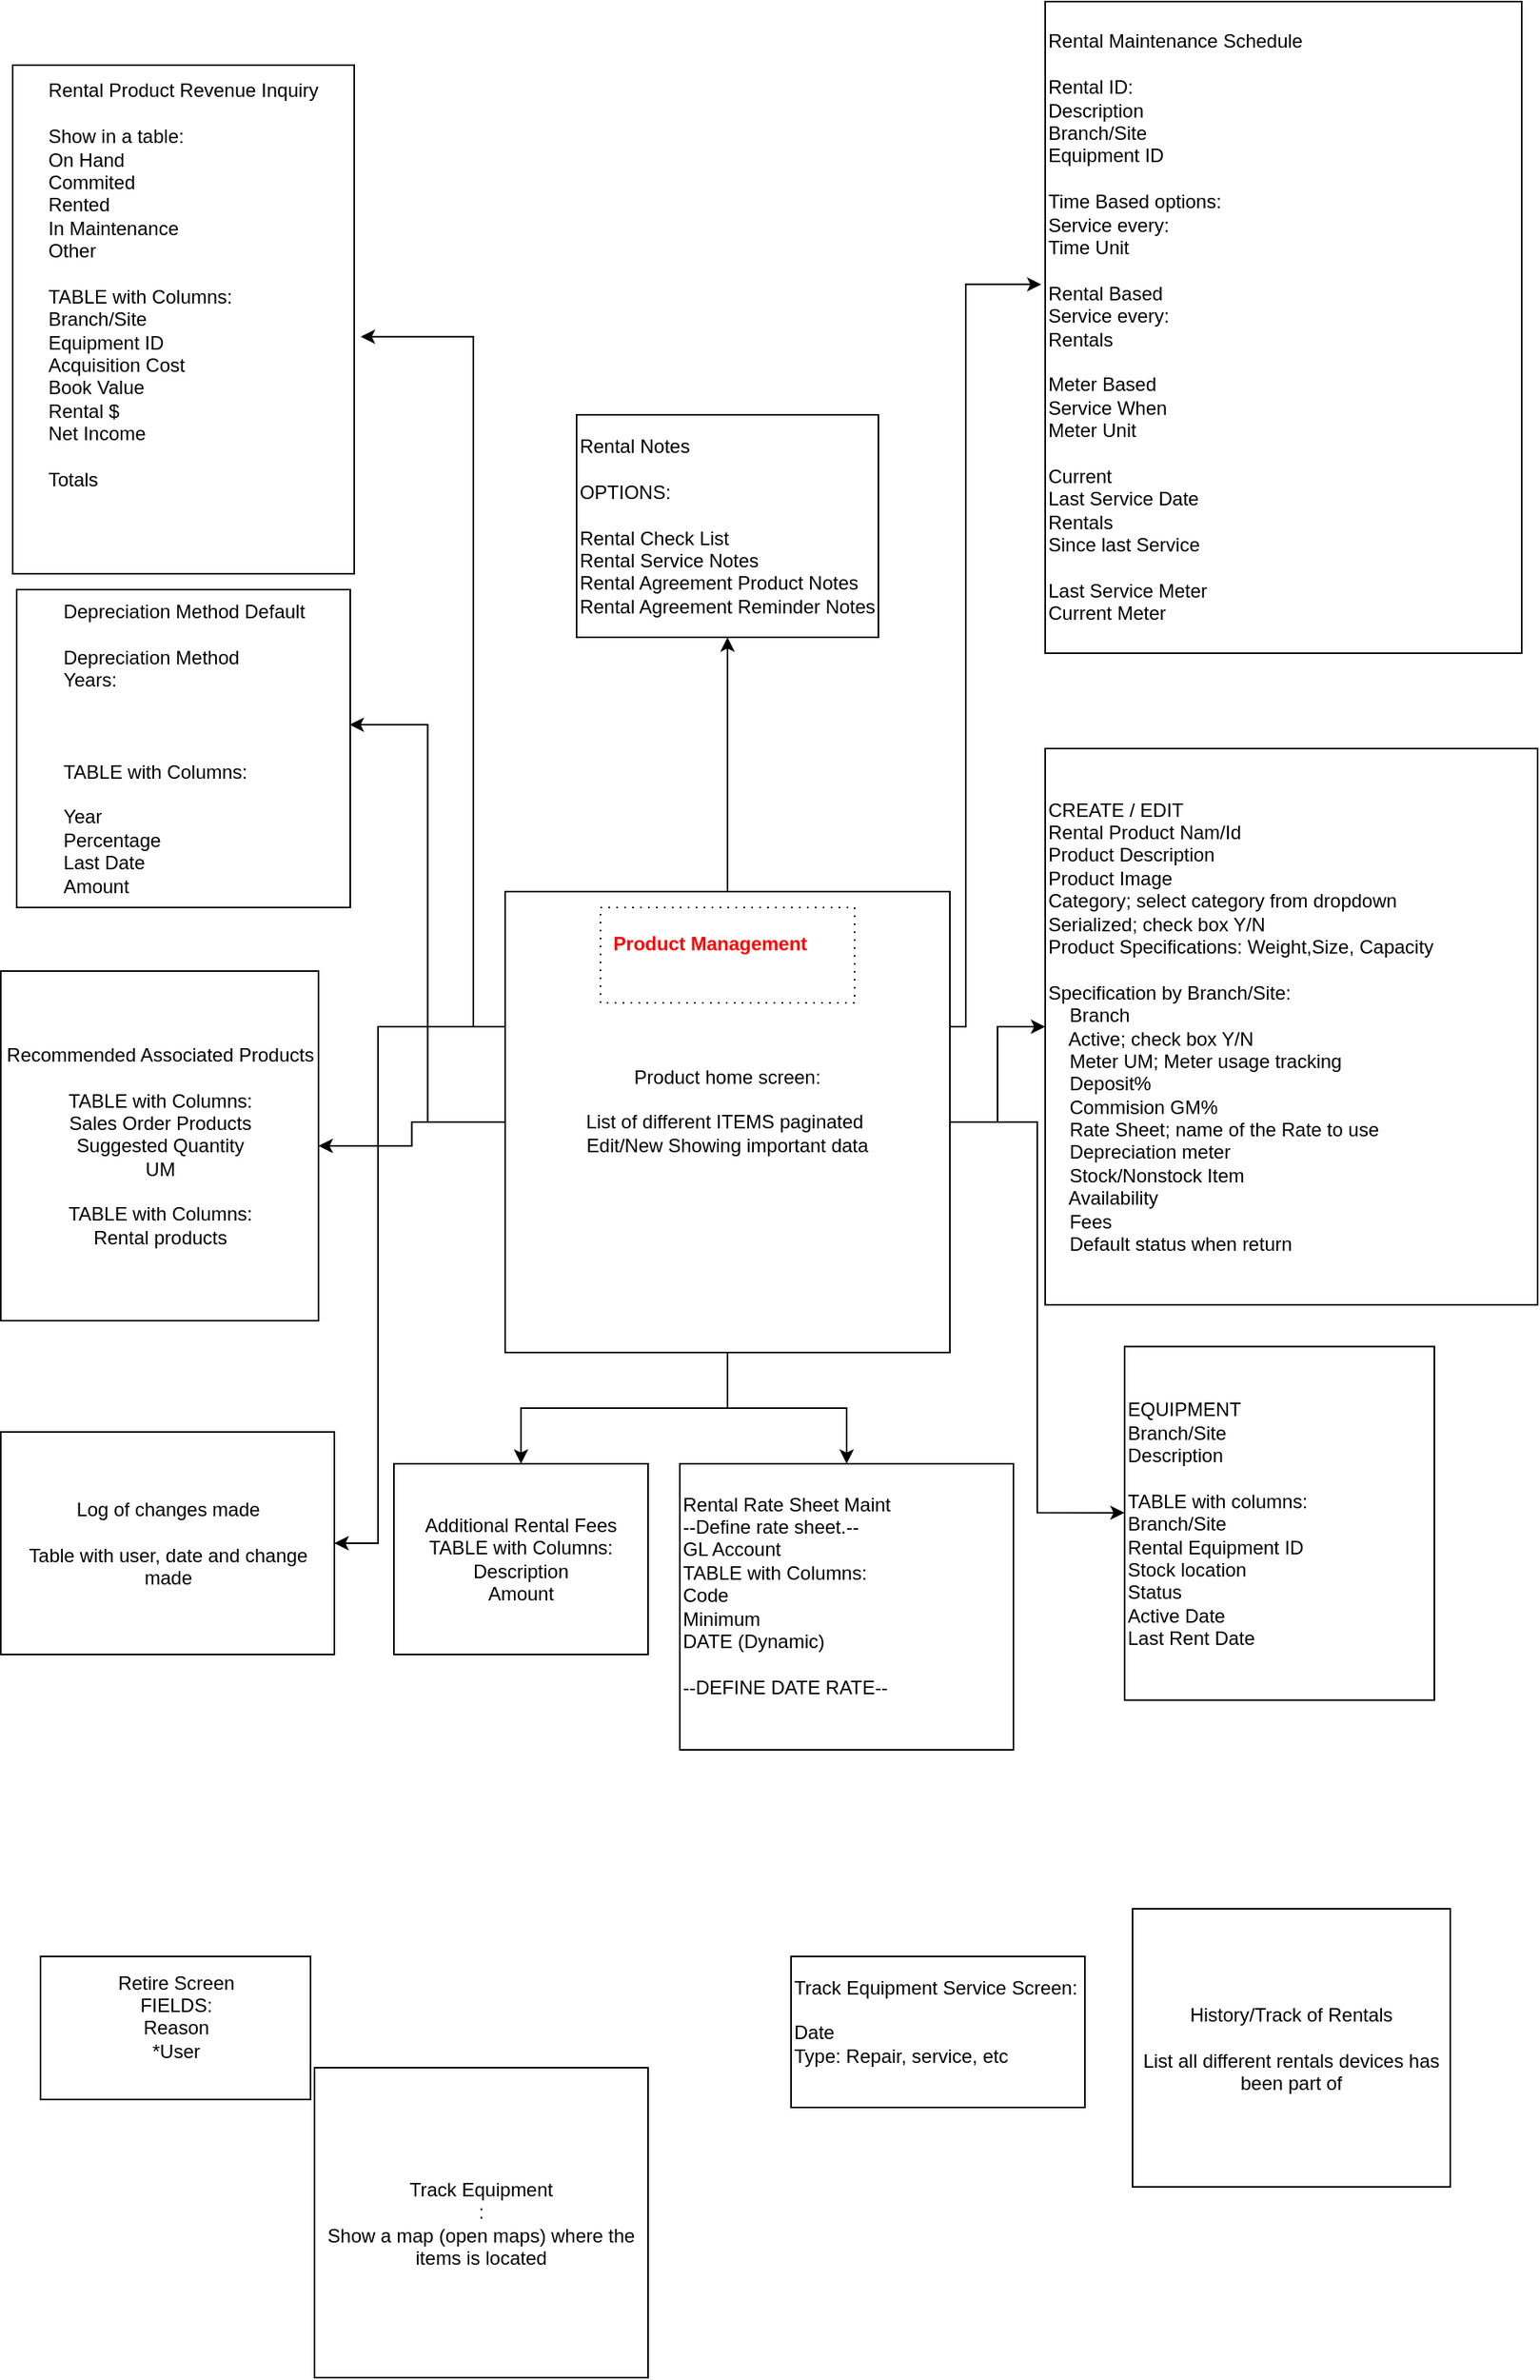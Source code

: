 <mxfile version="28.1.0">
  <diagram name="Page-1" id="-Bq5pmaMQpLumrQBqbNQ">
    <mxGraphModel dx="3126" dy="1879" grid="1" gridSize="10" guides="1" tooltips="1" connect="1" arrows="1" fold="1" page="1" pageScale="1" pageWidth="850" pageHeight="1100" math="0" shadow="0">
      <root>
        <mxCell id="0" />
        <mxCell id="1" parent="0" />
        <mxCell id="8BzuDYFggQnTBY4QK-u2-1" value="&lt;div align=&quot;left&quot;&gt;CREATE / EDIT&lt;br&gt;&lt;/div&gt;&lt;div align=&quot;left&quot;&gt;Rental Product Nam/Id &lt;br&gt;Product Description &amp;nbsp;&lt;br&gt;Product Image &lt;br&gt;Category; select category from dropdown &amp;nbsp;&lt;br&gt;Serialized; check box Y/N&amp;nbsp; &amp;nbsp;&lt;br&gt;Product Specifications: Weight,Size, Capacity &lt;br&gt;&lt;/div&gt;&lt;div align=&quot;left&quot;&gt;&lt;br&gt;&lt;/div&gt;&lt;div align=&quot;left&quot;&gt;Specification by Branch/Site:&lt;br&gt;&amp;nbsp;&amp;nbsp;&amp;nbsp; Branch&lt;br&gt;&amp;nbsp;&amp;nbsp;&amp;nbsp; Active; check box Y/N &lt;br&gt;&amp;nbsp;&amp;nbsp;&amp;nbsp; Meter UM; Meter usage tracking &lt;br&gt;&amp;nbsp;&amp;nbsp;&amp;nbsp; Deposit% &lt;br&gt;&amp;nbsp;&amp;nbsp;&amp;nbsp; Commision GM% &lt;br&gt;&amp;nbsp;&amp;nbsp;&amp;nbsp; Rate Sheet; name of the Rate to use &lt;br&gt;&amp;nbsp;&amp;nbsp;&amp;nbsp; Depreciation meter&amp;nbsp; &amp;nbsp;&lt;br&gt;&amp;nbsp;&amp;nbsp;&amp;nbsp; Stock/Nonstock Item &amp;nbsp;&lt;br&gt;&amp;nbsp;&amp;nbsp;&amp;nbsp; Availability &amp;nbsp;&lt;br&gt;&amp;nbsp;&amp;nbsp;&amp;nbsp; Fees &amp;nbsp;&lt;br&gt;&amp;nbsp;&amp;nbsp;&amp;nbsp; Default status when return &lt;br&gt;&lt;/div&gt;" style="rounded=0;whiteSpace=wrap;html=1;align=left;" parent="1" vertex="1">
          <mxGeometry x="-300" y="-80" width="310" height="350" as="geometry" />
        </mxCell>
        <mxCell id="8BzuDYFggQnTBY4QK-u2-5" value="&lt;div&gt;Retire Screen&lt;/div&gt;&lt;div&gt;FIELDS:&lt;/div&gt;&lt;div&gt;Reason&lt;/div&gt;&lt;div&gt;*User&lt;/div&gt;&lt;div&gt;&lt;br&gt;&lt;/div&gt;" style="whiteSpace=wrap;html=1;" parent="1" vertex="1">
          <mxGeometry x="-932.5" y="680" width="170" height="90" as="geometry" />
        </mxCell>
        <mxCell id="8BzuDYFggQnTBY4QK-u2-7" value="&lt;div&gt;Track Equipment Service Screen:&lt;/div&gt;&lt;div&gt;&lt;br&gt;&lt;/div&gt;&lt;div&gt;Date&lt;/div&gt;&lt;div&gt;Type: Repair, service, etc&lt;br&gt;&lt;/div&gt;&lt;div&gt;&lt;br&gt;&lt;/div&gt;" style="whiteSpace=wrap;html=1;align=left;rounded=0;" parent="1" vertex="1">
          <mxGeometry x="-460" y="680" width="185" height="95" as="geometry" />
        </mxCell>
        <mxCell id="8BzuDYFggQnTBY4QK-u2-10" style="edgeStyle=orthogonalEdgeStyle;rounded=0;orthogonalLoop=1;jettySize=auto;html=1;" parent="1" source="8BzuDYFggQnTBY4QK-u2-9" target="8BzuDYFggQnTBY4QK-u2-1" edge="1">
          <mxGeometry relative="1" as="geometry" />
        </mxCell>
        <mxCell id="1oFIDeBWXhiZoj1dIh_P-5" style="edgeStyle=orthogonalEdgeStyle;rounded=0;orthogonalLoop=1;jettySize=auto;html=1;entryX=0.5;entryY=0;entryDx=0;entryDy=0;" edge="1" parent="1" source="8BzuDYFggQnTBY4QK-u2-9" target="1oFIDeBWXhiZoj1dIh_P-4">
          <mxGeometry relative="1" as="geometry" />
        </mxCell>
        <mxCell id="1oFIDeBWXhiZoj1dIh_P-7" style="edgeStyle=orthogonalEdgeStyle;rounded=0;orthogonalLoop=1;jettySize=auto;html=1;" edge="1" parent="1" source="8BzuDYFggQnTBY4QK-u2-9" target="1oFIDeBWXhiZoj1dIh_P-6">
          <mxGeometry relative="1" as="geometry" />
        </mxCell>
        <mxCell id="1oFIDeBWXhiZoj1dIh_P-9" style="edgeStyle=orthogonalEdgeStyle;rounded=0;orthogonalLoop=1;jettySize=auto;html=1;" edge="1" parent="1" source="8BzuDYFggQnTBY4QK-u2-9" target="1oFIDeBWXhiZoj1dIh_P-8">
          <mxGeometry relative="1" as="geometry" />
        </mxCell>
        <mxCell id="1oFIDeBWXhiZoj1dIh_P-19" style="edgeStyle=orthogonalEdgeStyle;rounded=0;orthogonalLoop=1;jettySize=auto;html=1;entryX=1;entryY=0.5;entryDx=0;entryDy=0;" edge="1" parent="1" source="8BzuDYFggQnTBY4QK-u2-9" target="8BzuDYFggQnTBY4QK-u2-20">
          <mxGeometry relative="1" as="geometry">
            <Array as="points">
              <mxPoint x="-720" y="95" />
              <mxPoint x="-720" y="420" />
            </Array>
          </mxGeometry>
        </mxCell>
        <mxCell id="8BzuDYFggQnTBY4QK-u2-9" value="&lt;div&gt;Product home screen:&lt;/div&gt;&lt;div&gt;&lt;br&gt;&lt;/div&gt;&lt;div&gt;List of different ITEMS paginated&amp;nbsp; &lt;br&gt;&lt;/div&gt;&lt;div&gt;Edit/New Showing important data&lt;br&gt;&lt;/div&gt;&lt;div&gt;&lt;br&gt;&lt;/div&gt;" style="rounded=0;whiteSpace=wrap;html=1;" parent="1" vertex="1">
          <mxGeometry x="-640" y="10" width="280" height="290" as="geometry" />
        </mxCell>
        <mxCell id="8BzuDYFggQnTBY4QK-u2-14" value="Track Equipment&lt;br&gt;&lt;div&gt;:&lt;/div&gt;&lt;div&gt;Show a map (open maps) where the items is located&lt;br&gt;&lt;/div&gt;" style="whiteSpace=wrap;html=1;rounded=0;" parent="1" vertex="1">
          <mxGeometry x="-760" y="750" width="210" height="195" as="geometry" />
        </mxCell>
        <mxCell id="8BzuDYFggQnTBY4QK-u2-16" value="&lt;div&gt;History/Track of Rentals&lt;/div&gt;&lt;div&gt;&lt;br&gt;&lt;/div&gt;&lt;div&gt;List all different rentals devices has been part of&lt;br&gt;&lt;/div&gt;" style="whiteSpace=wrap;html=1;rounded=0;" parent="1" vertex="1">
          <mxGeometry x="-245" y="650" width="200" height="175" as="geometry" />
        </mxCell>
        <mxCell id="8BzuDYFggQnTBY4QK-u2-20" value="&lt;div&gt;Log of changes made&lt;/div&gt;&lt;div&gt;&lt;br&gt;&lt;/div&gt;&lt;div&gt;Table with user, date and change made&lt;br&gt;&lt;/div&gt;" style="rounded=0;whiteSpace=wrap;html=1;" parent="1" vertex="1">
          <mxGeometry x="-957.5" y="350" width="210" height="140" as="geometry" />
        </mxCell>
        <mxCell id="1oFIDeBWXhiZoj1dIh_P-1" value="&lt;div align=&quot;left&quot;&gt;EQUIPMENT&lt;/div&gt;&lt;div align=&quot;left&quot;&gt;Branch/Site&lt;/div&gt;&lt;div align=&quot;left&quot;&gt;Description&lt;/div&gt;&lt;div align=&quot;left&quot;&gt;&lt;br&gt;&lt;/div&gt;&lt;div align=&quot;left&quot;&gt;TABLE with columns:&lt;/div&gt;&lt;div align=&quot;left&quot;&gt;Branch/Site&lt;/div&gt;&lt;div align=&quot;left&quot;&gt;Rental Equipment ID&lt;/div&gt;&lt;div align=&quot;left&quot;&gt;Stock location&lt;/div&gt;&lt;div align=&quot;left&quot;&gt;Status&lt;/div&gt;&lt;div align=&quot;left&quot;&gt;Active Date&lt;/div&gt;&lt;div align=&quot;left&quot;&gt;Last Rent Date&lt;br&gt;&lt;/div&gt;" style="whiteSpace=wrap;html=1;align=left;" vertex="1" parent="1">
          <mxGeometry x="-250" y="296.25" width="195" height="222.5" as="geometry" />
        </mxCell>
        <mxCell id="1oFIDeBWXhiZoj1dIh_P-2" style="edgeStyle=orthogonalEdgeStyle;rounded=0;orthogonalLoop=1;jettySize=auto;html=1;entryX=0;entryY=0.47;entryDx=0;entryDy=0;entryPerimeter=0;" edge="1" parent="1" source="8BzuDYFggQnTBY4QK-u2-9" target="1oFIDeBWXhiZoj1dIh_P-1">
          <mxGeometry relative="1" as="geometry" />
        </mxCell>
        <mxCell id="1oFIDeBWXhiZoj1dIh_P-4" value="&lt;div align=&quot;left&quot;&gt;Rental Rate Sheet Maint&lt;/div&gt;&lt;div align=&quot;left&quot;&gt;--Define rate sheet.--&lt;/div&gt;&lt;div align=&quot;left&quot;&gt;GL Account&lt;/div&gt;&lt;div align=&quot;left&quot;&gt;TABLE with Columns:&lt;/div&gt;&lt;div align=&quot;left&quot;&gt;Code&lt;/div&gt;&lt;div align=&quot;left&quot;&gt;Minimum&lt;/div&gt;&lt;div align=&quot;left&quot;&gt;DATE (Dynamic)&lt;/div&gt;&lt;div align=&quot;left&quot;&gt;&lt;br&gt;&lt;/div&gt;&lt;div align=&quot;left&quot;&gt;--DEFINE DATE RATE--&lt;/div&gt;&lt;div align=&quot;left&quot;&gt;&lt;br&gt;&lt;/div&gt;" style="whiteSpace=wrap;html=1;align=left;" vertex="1" parent="1">
          <mxGeometry x="-530" y="370" width="210" height="180" as="geometry" />
        </mxCell>
        <mxCell id="1oFIDeBWXhiZoj1dIh_P-6" value="&lt;div&gt;Additional Rental Fees&lt;/div&gt;&lt;div&gt;TABLE with Columns:&lt;/div&gt;&lt;div&gt;Description&lt;/div&gt;&lt;div&gt;Amount&lt;br&gt;&lt;/div&gt;" style="whiteSpace=wrap;html=1;" vertex="1" parent="1">
          <mxGeometry x="-710" y="370" width="160" height="120" as="geometry" />
        </mxCell>
        <mxCell id="1oFIDeBWXhiZoj1dIh_P-8" value="&lt;div&gt;Recommended Associated Products&lt;/div&gt;&lt;br&gt;&lt;div&gt;TABLE with Columns:&lt;/div&gt;&lt;div&gt;Sales Order Products&lt;/div&gt;&lt;div&gt;Suggested Quantity&lt;/div&gt;&lt;div&gt;UM&lt;/div&gt;&lt;div&gt;&lt;br&gt;&lt;/div&gt;&lt;div&gt;TABLE with Columns:&lt;/div&gt;&lt;div&gt;Rental products&lt;br&gt;&lt;/div&gt;" style="whiteSpace=wrap;html=1;" vertex="1" parent="1">
          <mxGeometry x="-957.5" y="60" width="200" height="220" as="geometry" />
        </mxCell>
        <mxCell id="1oFIDeBWXhiZoj1dIh_P-10" value="&lt;div align=&quot;left&quot;&gt;Depreciation Method Default&lt;/div&gt;&lt;div align=&quot;left&quot;&gt;&lt;br&gt;&lt;/div&gt;&lt;div align=&quot;left&quot;&gt;Depreciation Method&lt;br&gt;Years:&lt;/div&gt;&lt;div align=&quot;left&quot;&gt;&lt;br&gt;&lt;/div&gt;&lt;div align=&quot;left&quot;&gt;&lt;br&gt;&lt;/div&gt;&lt;div align=&quot;left&quot;&gt;&lt;br&gt;&lt;/div&gt;&lt;div align=&quot;left&quot;&gt;TABLE with Columns:&lt;/div&gt;&lt;div align=&quot;left&quot;&gt;&lt;br&gt;&lt;/div&gt;&lt;div align=&quot;left&quot;&gt;Year&lt;/div&gt;&lt;div align=&quot;left&quot;&gt;Percentage &lt;br&gt;&lt;/div&gt;&lt;div align=&quot;left&quot;&gt;Last Date&lt;/div&gt;&lt;div align=&quot;left&quot;&gt;Amount&lt;br&gt;&lt;/div&gt;" style="whiteSpace=wrap;html=1;" vertex="1" parent="1">
          <mxGeometry x="-947.5" y="-180" width="210" height="200" as="geometry" />
        </mxCell>
        <mxCell id="1oFIDeBWXhiZoj1dIh_P-11" style="edgeStyle=orthogonalEdgeStyle;rounded=0;orthogonalLoop=1;jettySize=auto;html=1;entryX=0.998;entryY=0.425;entryDx=0;entryDy=0;entryPerimeter=0;" edge="1" parent="1" source="8BzuDYFggQnTBY4QK-u2-9" target="1oFIDeBWXhiZoj1dIh_P-10">
          <mxGeometry relative="1" as="geometry" />
        </mxCell>
        <mxCell id="1oFIDeBWXhiZoj1dIh_P-12" value="&lt;div align=&quot;left&quot;&gt;Rental Maintenance Schedule&lt;br&gt;&lt;/div&gt;&lt;div align=&quot;left&quot;&gt;&lt;br&gt;&lt;/div&gt;&lt;div align=&quot;left&quot;&gt;Rental ID:&lt;/div&gt;&lt;div align=&quot;left&quot;&gt;Description&lt;/div&gt;&lt;div align=&quot;left&quot;&gt;Branch/Site&lt;/div&gt;&lt;div align=&quot;left&quot;&gt;Equipment ID&lt;/div&gt;&lt;div align=&quot;left&quot;&gt;&lt;br&gt;&lt;/div&gt;&lt;div align=&quot;left&quot;&gt;Time Based options:&lt;/div&gt;&lt;div align=&quot;left&quot;&gt;Service every: &lt;br&gt;&lt;/div&gt;&lt;div align=&quot;left&quot;&gt;Time Unit&lt;/div&gt;&lt;div align=&quot;left&quot;&gt;&lt;br&gt;&lt;/div&gt;&lt;div align=&quot;left&quot;&gt;Rental Based&lt;/div&gt;&lt;div align=&quot;left&quot;&gt;Service every: &lt;br&gt;&lt;/div&gt;&lt;div align=&quot;left&quot;&gt;Rentals&lt;/div&gt;&lt;div align=&quot;left&quot;&gt;&lt;br&gt;&lt;/div&gt;&lt;div align=&quot;left&quot;&gt;Meter Based&lt;/div&gt;&lt;div align=&quot;left&quot;&gt;Service When&lt;/div&gt;&lt;div align=&quot;left&quot;&gt;Meter Unit&lt;/div&gt;&lt;div align=&quot;left&quot;&gt;&lt;br&gt;&lt;/div&gt;&lt;div align=&quot;left&quot;&gt;Current&lt;/div&gt;&lt;div align=&quot;left&quot;&gt;Last Service Date&lt;/div&gt;&lt;div align=&quot;left&quot;&gt;Rentals&lt;/div&gt;&lt;div align=&quot;left&quot;&gt;Since last Service&lt;/div&gt;&lt;div align=&quot;left&quot;&gt;&lt;br&gt;&lt;/div&gt;&lt;div align=&quot;left&quot;&gt;Last Service Meter&lt;/div&gt;&lt;div align=&quot;left&quot;&gt;Current Meter&lt;br&gt;&lt;/div&gt;" style="whiteSpace=wrap;html=1;align=left;" vertex="1" parent="1">
          <mxGeometry x="-300" y="-550" width="300" height="410" as="geometry" />
        </mxCell>
        <mxCell id="1oFIDeBWXhiZoj1dIh_P-14" style="edgeStyle=orthogonalEdgeStyle;rounded=0;orthogonalLoop=1;jettySize=auto;html=1;entryX=-0.008;entryY=0.434;entryDx=0;entryDy=0;entryPerimeter=0;" edge="1" parent="1" source="8BzuDYFggQnTBY4QK-u2-9" target="1oFIDeBWXhiZoj1dIh_P-12">
          <mxGeometry relative="1" as="geometry">
            <Array as="points">
              <mxPoint x="-350" y="95" />
              <mxPoint x="-350" y="-372" />
            </Array>
          </mxGeometry>
        </mxCell>
        <mxCell id="1oFIDeBWXhiZoj1dIh_P-15" value="&lt;div align=&quot;left&quot;&gt;Rental Product Revenue Inquiry&lt;/div&gt;&lt;div align=&quot;left&quot;&gt;&lt;br&gt;&lt;/div&gt;&lt;div align=&quot;left&quot;&gt;Show in a table:&lt;/div&gt;&lt;div align=&quot;left&quot;&gt;On Hand&lt;/div&gt;&lt;div align=&quot;left&quot;&gt;Commited&lt;/div&gt;&lt;div align=&quot;left&quot;&gt;Rented&lt;/div&gt;&lt;div align=&quot;left&quot;&gt;In Maintenance&lt;/div&gt;&lt;div align=&quot;left&quot;&gt;Other&lt;/div&gt;&lt;div align=&quot;left&quot;&gt;&lt;br&gt;&lt;/div&gt;&lt;div align=&quot;left&quot;&gt;TABLE with Columns:&lt;/div&gt;&lt;div align=&quot;left&quot;&gt;Branch/Site&lt;/div&gt;&lt;div align=&quot;left&quot;&gt;Equipment ID&lt;/div&gt;&lt;div align=&quot;left&quot;&gt;Acquisition Cost&lt;/div&gt;&lt;div align=&quot;left&quot;&gt;Book Value&lt;/div&gt;&lt;div align=&quot;left&quot;&gt;Rental $&lt;/div&gt;&lt;div align=&quot;left&quot;&gt;Net Income&lt;/div&gt;&lt;div align=&quot;left&quot;&gt;&lt;br&gt;&lt;/div&gt;&lt;div align=&quot;left&quot;&gt;Totals&lt;/div&gt;&lt;div&gt;&lt;br&gt;&lt;/div&gt;&lt;div&gt;&lt;br&gt;&lt;/div&gt;&lt;div&gt;&lt;br&gt;&lt;/div&gt;" style="whiteSpace=wrap;html=1;" vertex="1" parent="1">
          <mxGeometry x="-950" y="-510" width="215" height="320" as="geometry" />
        </mxCell>
        <mxCell id="1oFIDeBWXhiZoj1dIh_P-17" style="edgeStyle=orthogonalEdgeStyle;rounded=0;orthogonalLoop=1;jettySize=auto;html=1;entryX=1.019;entryY=0.534;entryDx=0;entryDy=0;entryPerimeter=0;" edge="1" parent="1" source="8BzuDYFggQnTBY4QK-u2-9" target="1oFIDeBWXhiZoj1dIh_P-15">
          <mxGeometry relative="1" as="geometry">
            <Array as="points">
              <mxPoint x="-660" y="95" />
              <mxPoint x="-660" y="-339" />
            </Array>
          </mxGeometry>
        </mxCell>
        <mxCell id="1oFIDeBWXhiZoj1dIh_P-20" value="&lt;div align=&quot;left&quot;&gt;Rental Notes&lt;/div&gt;&lt;div align=&quot;left&quot;&gt;&lt;br&gt;&lt;/div&gt;&lt;div align=&quot;left&quot;&gt;OPTIONS:&lt;/div&gt;&lt;div align=&quot;left&quot;&gt;&lt;br&gt;&lt;/div&gt;&lt;div align=&quot;left&quot;&gt;Rental Check List&lt;/div&gt;&lt;div align=&quot;left&quot;&gt;Rental Service Notes&lt;br&gt;&lt;/div&gt;&lt;div align=&quot;left&quot;&gt;Rental Agreement Product Notes&lt;br&gt;&lt;/div&gt;&lt;div align=&quot;left&quot;&gt;Rental Agreement Reminder Notes&lt;br&gt;&lt;/div&gt;" style="whiteSpace=wrap;html=1;" vertex="1" parent="1">
          <mxGeometry x="-595" y="-290" width="190" height="140" as="geometry" />
        </mxCell>
        <mxCell id="1oFIDeBWXhiZoj1dIh_P-21" style="edgeStyle=orthogonalEdgeStyle;rounded=0;orthogonalLoop=1;jettySize=auto;html=1;entryX=0.5;entryY=1;entryDx=0;entryDy=0;" edge="1" parent="1" source="8BzuDYFggQnTBY4QK-u2-9" target="1oFIDeBWXhiZoj1dIh_P-20">
          <mxGeometry relative="1" as="geometry" />
        </mxCell>
        <mxCell id="8BzuDYFggQnTBY4QK-u2-2" value="&lt;br&gt;&lt;br&gt;&lt;br&gt;&lt;br&gt;&lt;p style=&quot;text-indent:-.25in;mso-list:l0 level1 lfo1&quot; class=&quot;MsoListParagraph&quot;&gt;&lt;span style=&quot;font-family: Wingdings; color: red;&quot;&gt;&lt;span style=&quot;mso-list:Ignore&quot;&gt;&lt;span style=&quot;font:7.0pt &amp;quot;Times New Roman&amp;quot;&quot;&gt;&amp;nbsp;&lt;/span&gt;&lt;/span&gt;&lt;/span&gt;&lt;b&gt;&lt;span style=&quot;color: red;&quot;&gt;Product Management&lt;/span&gt;&lt;/b&gt;&lt;/p&gt;&lt;br&gt;&lt;br&gt;&lt;br&gt;&lt;br&gt;&lt;div&gt;&lt;br&gt;&lt;/div&gt;" style="whiteSpace=wrap;html=1;dashed=1;dashPattern=1 4;" parent="1" vertex="1">
          <mxGeometry x="-580" y="20" width="160" height="60" as="geometry" />
        </mxCell>
      </root>
    </mxGraphModel>
  </diagram>
</mxfile>
